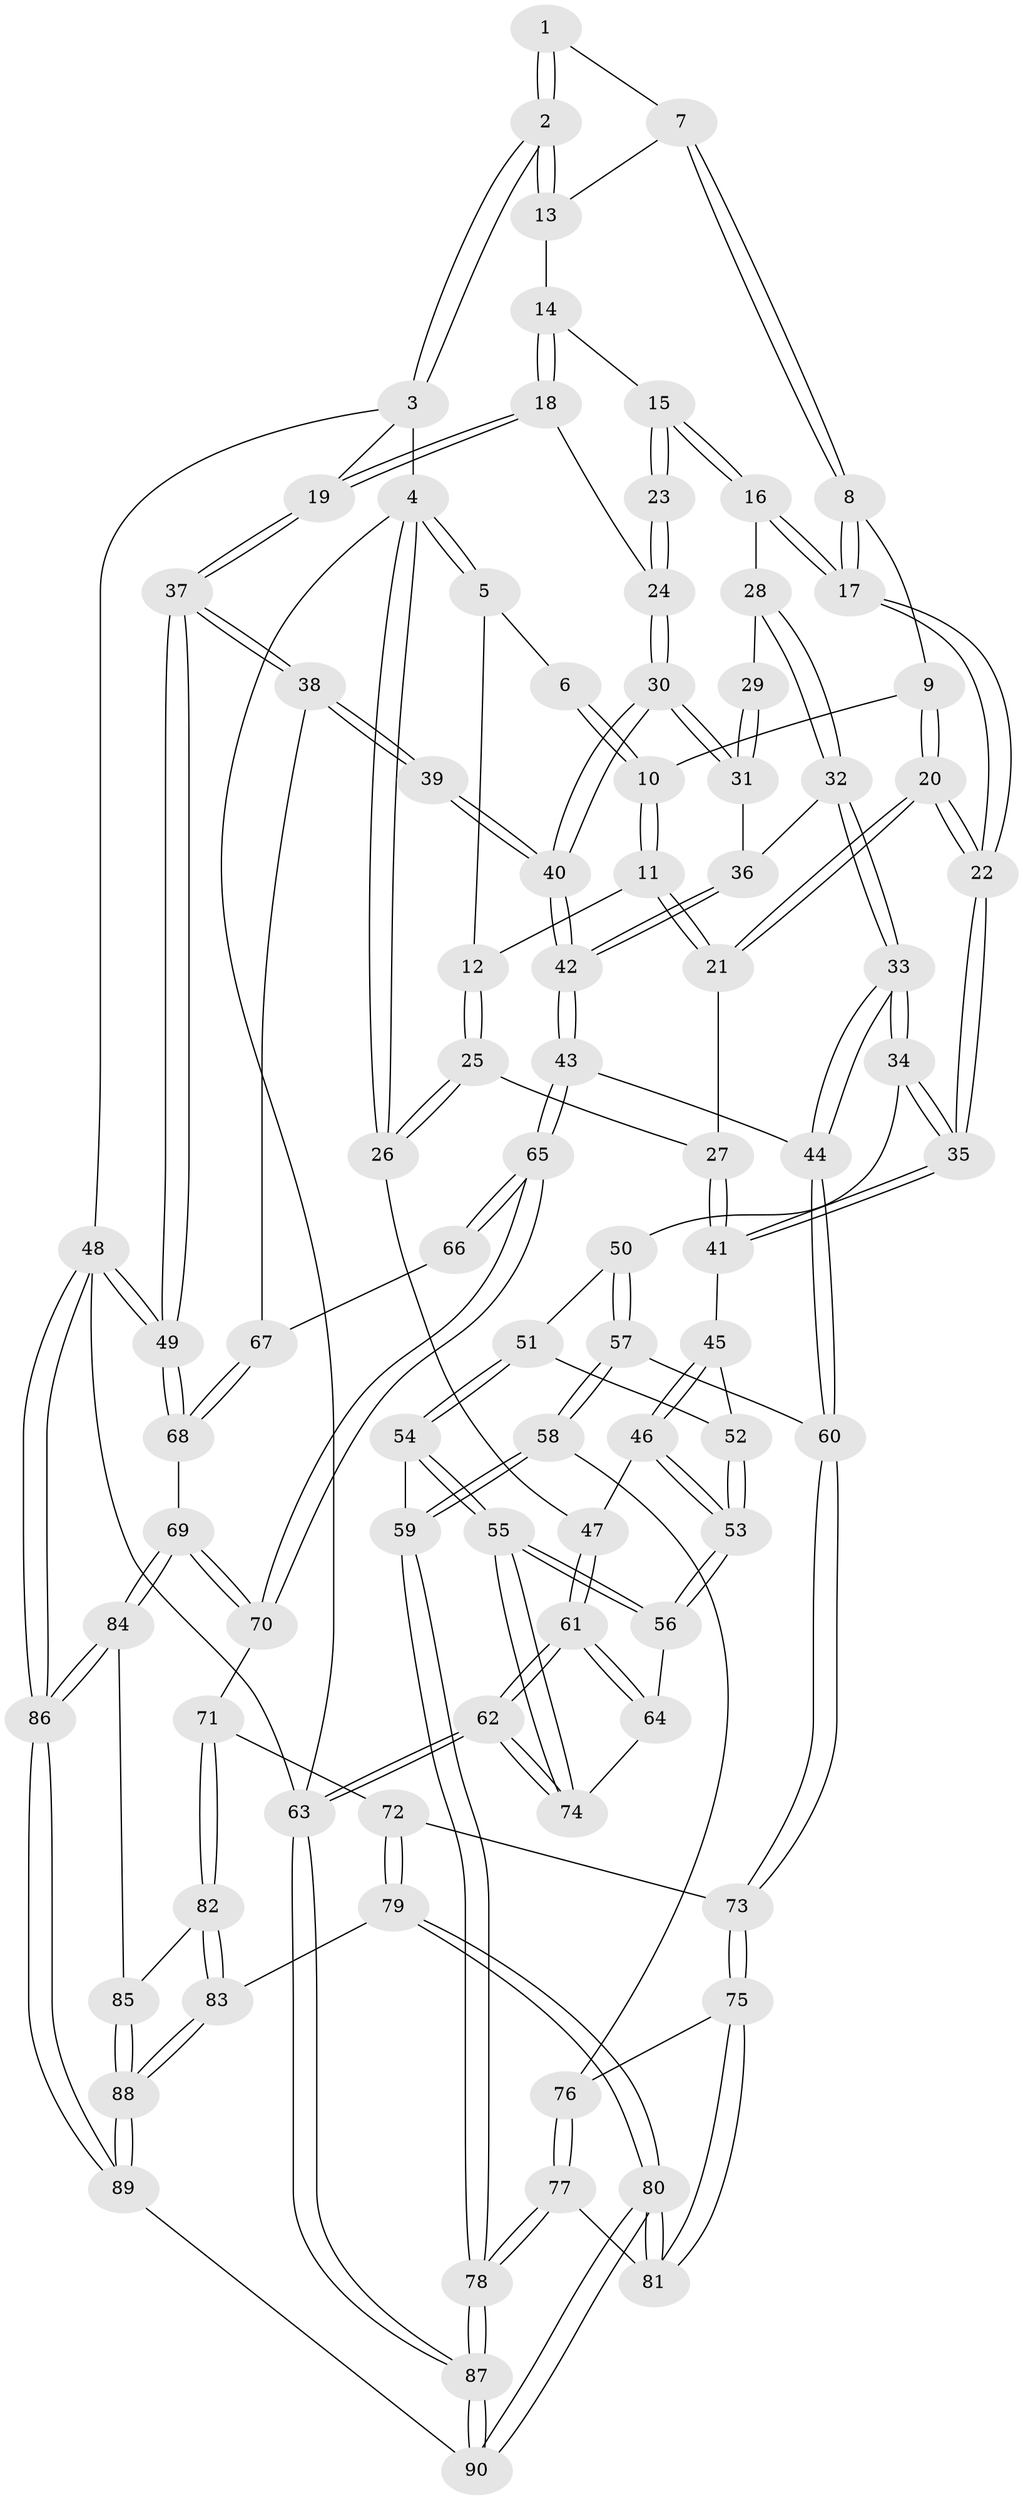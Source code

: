 // Generated by graph-tools (version 1.1) at 2025/17/03/09/25 04:17:03]
// undirected, 90 vertices, 222 edges
graph export_dot {
graph [start="1"]
  node [color=gray90,style=filled];
  1 [pos="+0.38413214114455935+0"];
  2 [pos="+1+0"];
  3 [pos="+1+0"];
  4 [pos="+0+0"];
  5 [pos="+0.06999414325647557+0"];
  6 [pos="+0.3813150539777165+0"];
  7 [pos="+0.6229879431528758+0.1313157612049697"];
  8 [pos="+0.5653647279849994+0.18401486336590256"];
  9 [pos="+0.43866123474717333+0.19022913530516208"];
  10 [pos="+0.3787666516693275+0.0693719986987923"];
  11 [pos="+0.2296804906165421+0.2527578035984568"];
  12 [pos="+0.16158661403896857+0.22600036099015514"];
  13 [pos="+0.6553983671135274+0.13373365145979602"];
  14 [pos="+0.6729796885583267+0.16409672686298996"];
  15 [pos="+0.6871589659333109+0.25278382288936746"];
  16 [pos="+0.6211426699811375+0.34057720564908994"];
  17 [pos="+0.558475534313882+0.3441871794791517"];
  18 [pos="+0.9544930282387565+0.24870160235382763"];
  19 [pos="+1+0"];
  20 [pos="+0.3856458784010197+0.40430526809647394"];
  21 [pos="+0.3171611626956389+0.3600052261949916"];
  22 [pos="+0.4072798884507127+0.43764482539645844"];
  23 [pos="+0.8011720310916284+0.3066862725691433"];
  24 [pos="+0.8900865878437682+0.3205483826461378"];
  25 [pos="+0+0.34436460230073157"];
  26 [pos="+0+0.390490585935448"];
  27 [pos="+0.15681706771331397+0.4127866670036332"];
  28 [pos="+0.6365831944714613+0.35240751067801346"];
  29 [pos="+0.6981797359375708+0.35576034594451417"];
  30 [pos="+0.8620176071472209+0.41731758998263035"];
  31 [pos="+0.7749217204553309+0.442207324967072"];
  32 [pos="+0.6893194365017602+0.4585008443642815"];
  33 [pos="+0.5274151842338913+0.5677234642223731"];
  34 [pos="+0.4180087760822654+0.4877855476860825"];
  35 [pos="+0.40820870802721515+0.456478820050324"];
  36 [pos="+0.7340330486116704+0.4637927623058047"];
  37 [pos="+1+0.6716740677518803"];
  38 [pos="+1+0.6362079720381106"];
  39 [pos="+0.9936147316324792+0.5963634002540555"];
  40 [pos="+0.9063481737233327+0.5354293710817274"];
  41 [pos="+0.15935647332486524+0.5171266825486515"];
  42 [pos="+0.734599929366483+0.6382457708175866"];
  43 [pos="+0.7211109814620412+0.6558534805965819"];
  44 [pos="+0.57280475505146+0.6358863336767983"];
  45 [pos="+0.12642352050427352+0.545063116864988"];
  46 [pos="+0+0.41449784826118324"];
  47 [pos="+0+0.41197670112503143"];
  48 [pos="+1+1"];
  49 [pos="+1+0.7040094854478823"];
  50 [pos="+0.35090350270845366+0.5876562954447665"];
  51 [pos="+0.21848558769650728+0.6188201842850278"];
  52 [pos="+0.14560708443855722+0.6054491578133335"];
  53 [pos="+0.10903978684557356+0.6811622512225475"];
  54 [pos="+0.2182987778618428+0.8208179101434221"];
  55 [pos="+0.19115921193882482+0.8220860925413459"];
  56 [pos="+0.10897741099932257+0.6814997541540914"];
  57 [pos="+0.3317803942267856+0.7066801609696626"];
  58 [pos="+0.3062673141941016+0.7704194675062254"];
  59 [pos="+0.22439501789619581+0.82149948140841"];
  60 [pos="+0.5403613771822028+0.7443437429972738"];
  61 [pos="+0+0.7183634725057534"];
  62 [pos="+0+1"];
  63 [pos="+0+1"];
  64 [pos="+0+0.717711636455672"];
  65 [pos="+0.7411332093765713+0.6886959086848841"];
  66 [pos="+0.8373149939287642+0.6905646398182418"];
  67 [pos="+0.8788101508042259+0.7228860904896608"];
  68 [pos="+0.8602378680271705+0.7925289288016515"];
  69 [pos="+0.8093177997898418+0.8320057853284428"];
  70 [pos="+0.7642607283286716+0.7958536755314058"];
  71 [pos="+0.6475740263735071+0.8531320364606035"];
  72 [pos="+0.5422962771836344+0.7925605047669393"];
  73 [pos="+0.5356084301480106+0.7856854205868349"];
  74 [pos="+0.1566712944358597+0.8456958112893326"];
  75 [pos="+0.46744355390587206+0.8265425146232531"];
  76 [pos="+0.3540906272626602+0.790904256549449"];
  77 [pos="+0.3890702636205347+0.9310890512418134"];
  78 [pos="+0.30628775777558614+0.9508214755428561"];
  79 [pos="+0.5517780514234066+0.9331686195769663"];
  80 [pos="+0.4636256803841167+0.9609172235987689"];
  81 [pos="+0.43835492735913195+0.9257435797993312"];
  82 [pos="+0.6494404450062952+0.8869965020086771"];
  83 [pos="+0.5769204574269088+0.9483554428004344"];
  84 [pos="+0.8472421240521907+0.9289680984190941"];
  85 [pos="+0.675717593421388+0.9321345623073175"];
  86 [pos="+1+1"];
  87 [pos="+0.25810065713384855+1"];
  88 [pos="+0.6363703525977669+1"];
  89 [pos="+0.6404169939792244+1"];
  90 [pos="+0.5092725889962458+1"];
  1 -- 2;
  1 -- 2;
  1 -- 7;
  2 -- 3;
  2 -- 3;
  2 -- 13;
  2 -- 13;
  3 -- 4;
  3 -- 19;
  3 -- 48;
  4 -- 5;
  4 -- 5;
  4 -- 26;
  4 -- 26;
  4 -- 63;
  5 -- 6;
  5 -- 12;
  6 -- 10;
  6 -- 10;
  7 -- 8;
  7 -- 8;
  7 -- 13;
  8 -- 9;
  8 -- 17;
  8 -- 17;
  9 -- 10;
  9 -- 20;
  9 -- 20;
  10 -- 11;
  10 -- 11;
  11 -- 12;
  11 -- 21;
  11 -- 21;
  12 -- 25;
  12 -- 25;
  13 -- 14;
  14 -- 15;
  14 -- 18;
  14 -- 18;
  15 -- 16;
  15 -- 16;
  15 -- 23;
  15 -- 23;
  16 -- 17;
  16 -- 17;
  16 -- 28;
  17 -- 22;
  17 -- 22;
  18 -- 19;
  18 -- 19;
  18 -- 24;
  19 -- 37;
  19 -- 37;
  20 -- 21;
  20 -- 21;
  20 -- 22;
  20 -- 22;
  21 -- 27;
  22 -- 35;
  22 -- 35;
  23 -- 24;
  23 -- 24;
  24 -- 30;
  24 -- 30;
  25 -- 26;
  25 -- 26;
  25 -- 27;
  26 -- 47;
  27 -- 41;
  27 -- 41;
  28 -- 29;
  28 -- 32;
  28 -- 32;
  29 -- 31;
  29 -- 31;
  30 -- 31;
  30 -- 31;
  30 -- 40;
  30 -- 40;
  31 -- 36;
  32 -- 33;
  32 -- 33;
  32 -- 36;
  33 -- 34;
  33 -- 34;
  33 -- 44;
  33 -- 44;
  34 -- 35;
  34 -- 35;
  34 -- 50;
  35 -- 41;
  35 -- 41;
  36 -- 42;
  36 -- 42;
  37 -- 38;
  37 -- 38;
  37 -- 49;
  37 -- 49;
  38 -- 39;
  38 -- 39;
  38 -- 67;
  39 -- 40;
  39 -- 40;
  40 -- 42;
  40 -- 42;
  41 -- 45;
  42 -- 43;
  42 -- 43;
  43 -- 44;
  43 -- 65;
  43 -- 65;
  44 -- 60;
  44 -- 60;
  45 -- 46;
  45 -- 46;
  45 -- 52;
  46 -- 47;
  46 -- 53;
  46 -- 53;
  47 -- 61;
  47 -- 61;
  48 -- 49;
  48 -- 49;
  48 -- 86;
  48 -- 86;
  48 -- 63;
  49 -- 68;
  49 -- 68;
  50 -- 51;
  50 -- 57;
  50 -- 57;
  51 -- 52;
  51 -- 54;
  51 -- 54;
  52 -- 53;
  52 -- 53;
  53 -- 56;
  53 -- 56;
  54 -- 55;
  54 -- 55;
  54 -- 59;
  55 -- 56;
  55 -- 56;
  55 -- 74;
  55 -- 74;
  56 -- 64;
  57 -- 58;
  57 -- 58;
  57 -- 60;
  58 -- 59;
  58 -- 59;
  58 -- 76;
  59 -- 78;
  59 -- 78;
  60 -- 73;
  60 -- 73;
  61 -- 62;
  61 -- 62;
  61 -- 64;
  61 -- 64;
  62 -- 63;
  62 -- 63;
  62 -- 74;
  62 -- 74;
  63 -- 87;
  63 -- 87;
  64 -- 74;
  65 -- 66;
  65 -- 66;
  65 -- 70;
  65 -- 70;
  66 -- 67;
  67 -- 68;
  67 -- 68;
  68 -- 69;
  69 -- 70;
  69 -- 70;
  69 -- 84;
  69 -- 84;
  70 -- 71;
  71 -- 72;
  71 -- 82;
  71 -- 82;
  72 -- 73;
  72 -- 79;
  72 -- 79;
  73 -- 75;
  73 -- 75;
  75 -- 76;
  75 -- 81;
  75 -- 81;
  76 -- 77;
  76 -- 77;
  77 -- 78;
  77 -- 78;
  77 -- 81;
  78 -- 87;
  78 -- 87;
  79 -- 80;
  79 -- 80;
  79 -- 83;
  80 -- 81;
  80 -- 81;
  80 -- 90;
  80 -- 90;
  82 -- 83;
  82 -- 83;
  82 -- 85;
  83 -- 88;
  83 -- 88;
  84 -- 85;
  84 -- 86;
  84 -- 86;
  85 -- 88;
  85 -- 88;
  86 -- 89;
  86 -- 89;
  87 -- 90;
  87 -- 90;
  88 -- 89;
  88 -- 89;
  89 -- 90;
}
